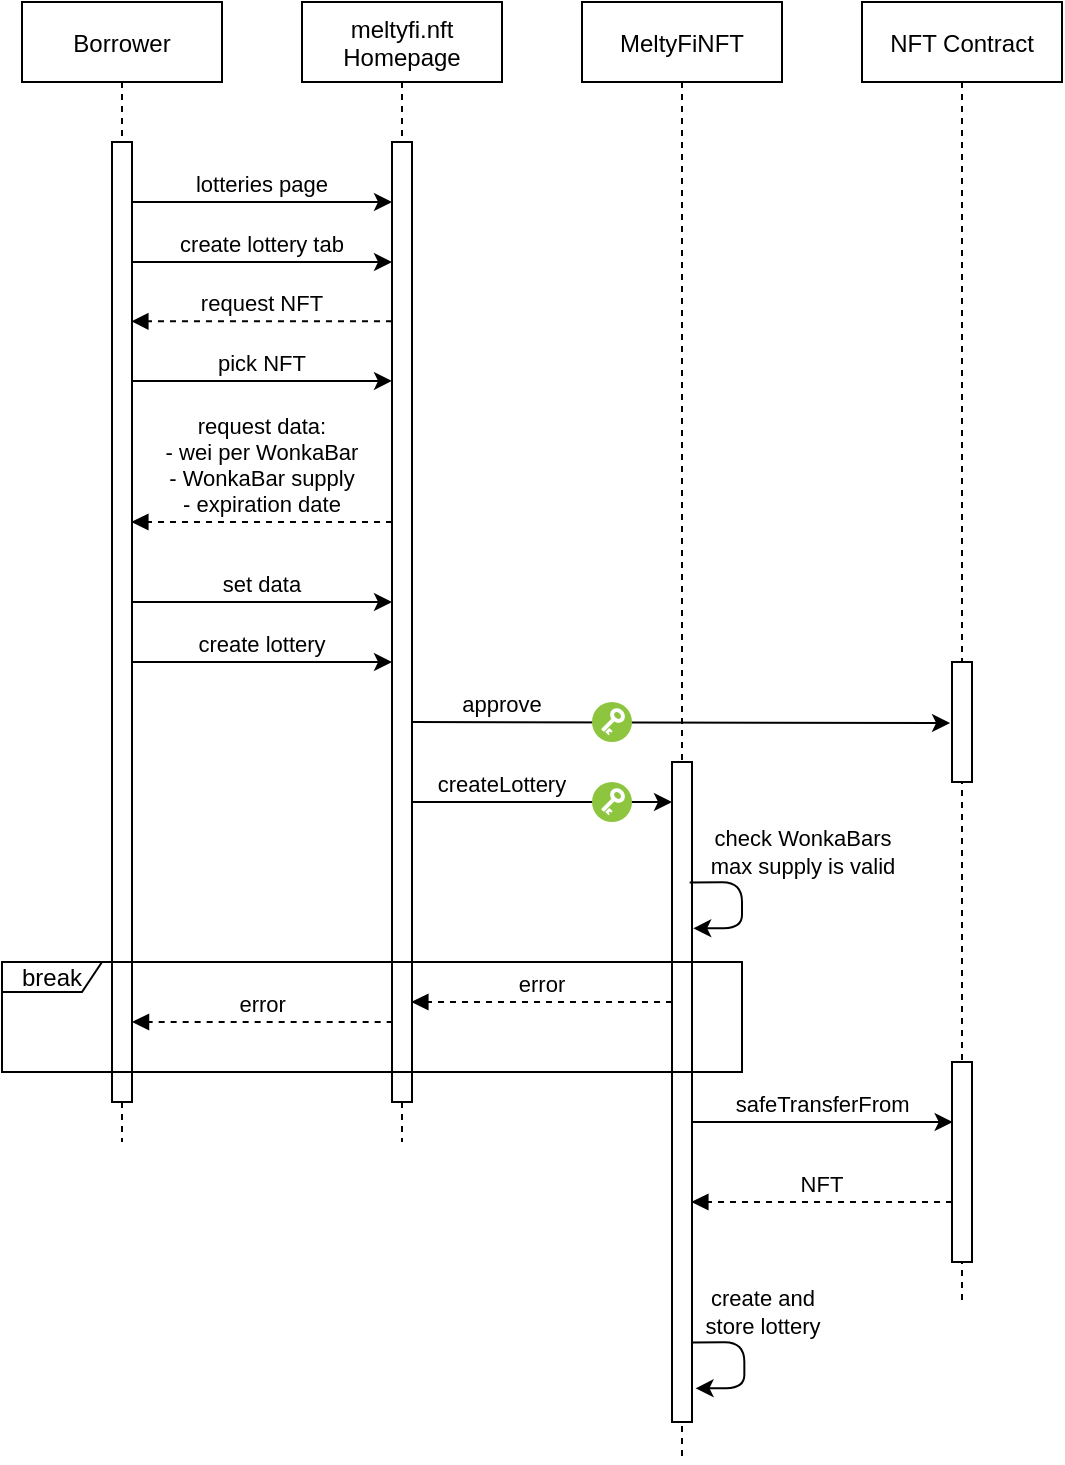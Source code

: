 <mxfile version="20.8.5" type="device" pages="5"><diagram id="kgpKYQtTHZ0yAKxKKP6v" name="Page-1"><mxGraphModel dx="1434" dy="764" grid="1" gridSize="10" guides="1" tooltips="1" connect="1" arrows="1" fold="1" page="1" pageScale="1" pageWidth="850" pageHeight="1100" math="0" shadow="0"><root><mxCell id="0"/><mxCell id="1" parent="0"/><mxCell id="3nuBFxr9cyL0pnOWT2aG-1" value="Borrower" style="shape=umlLifeline;perimeter=lifelinePerimeter;container=1;collapsible=0;recursiveResize=0;rounded=0;shadow=0;strokeWidth=1;" parent="1" vertex="1"><mxGeometry x="120" y="80" width="100" height="570" as="geometry"/></mxCell><mxCell id="3nuBFxr9cyL0pnOWT2aG-2" value="" style="points=[];perimeter=orthogonalPerimeter;rounded=0;shadow=0;strokeWidth=1;" parent="3nuBFxr9cyL0pnOWT2aG-1" vertex="1"><mxGeometry x="45" y="70" width="10" height="480" as="geometry"/></mxCell><mxCell id="3nuBFxr9cyL0pnOWT2aG-5" value="meltyfi.nft&#10;Homepage" style="shape=umlLifeline;perimeter=lifelinePerimeter;container=1;collapsible=0;recursiveResize=0;rounded=0;shadow=0;strokeWidth=1;" parent="1" vertex="1"><mxGeometry x="260" y="80" width="100" height="570" as="geometry"/></mxCell><mxCell id="3nuBFxr9cyL0pnOWT2aG-6" value="" style="points=[];perimeter=orthogonalPerimeter;rounded=0;shadow=0;strokeWidth=1;" parent="3nuBFxr9cyL0pnOWT2aG-5" vertex="1"><mxGeometry x="45" y="70" width="10" height="480" as="geometry"/></mxCell><mxCell id="dmOn1zVFgOHcvkwYCSOc-10" value="pick NFT" style="verticalAlign=bottom;endArrow=none;shadow=0;strokeWidth=1;entryX=0.967;entryY=0.219;entryDx=0;entryDy=0;entryPerimeter=0;startArrow=classic;startFill=1;endFill=0;" parent="3nuBFxr9cyL0pnOWT2aG-5" edge="1"><mxGeometry relative="1" as="geometry"><mxPoint x="45" y="189.49" as="sourcePoint"/><mxPoint x="-85.33" y="189.49" as="targetPoint"/></mxGeometry></mxCell><mxCell id="dmOn1zVFgOHcvkwYCSOc-13" value="request NFT" style="verticalAlign=bottom;endArrow=block;shadow=0;strokeWidth=1;entryX=0.967;entryY=0.219;entryDx=0;entryDy=0;entryPerimeter=0;dashed=1;" parent="3nuBFxr9cyL0pnOWT2aG-5" edge="1"><mxGeometry relative="1" as="geometry"><mxPoint x="45" y="159.68" as="sourcePoint"/><mxPoint x="-85.33" y="159.68" as="targetPoint"/></mxGeometry></mxCell><mxCell id="dmOn1zVFgOHcvkwYCSOc-18" value="create lottery tab" style="verticalAlign=bottom;endArrow=none;shadow=0;strokeWidth=1;entryX=0.967;entryY=0.219;entryDx=0;entryDy=0;entryPerimeter=0;startArrow=classic;startFill=1;endFill=0;" parent="3nuBFxr9cyL0pnOWT2aG-5" edge="1"><mxGeometry relative="1" as="geometry"><mxPoint x="45" y="130" as="sourcePoint"/><mxPoint x="-85.33" y="130" as="targetPoint"/></mxGeometry></mxCell><mxCell id="dmOn1zVFgOHcvkwYCSOc-19" value="create lottery" style="verticalAlign=bottom;endArrow=none;shadow=0;strokeWidth=1;entryX=0.967;entryY=0.219;entryDx=0;entryDy=0;entryPerimeter=0;startArrow=classic;startFill=1;endFill=0;" parent="3nuBFxr9cyL0pnOWT2aG-5" edge="1"><mxGeometry relative="1" as="geometry"><mxPoint x="45" y="330.0" as="sourcePoint"/><mxPoint x="-85.33" y="330.0" as="targetPoint"/></mxGeometry></mxCell><mxCell id="dmOn1zVFgOHcvkwYCSOc-3" value="NFT Contract" style="shape=umlLifeline;perimeter=lifelinePerimeter;container=1;collapsible=0;recursiveResize=0;rounded=0;shadow=0;strokeWidth=1;" parent="1" vertex="1"><mxGeometry x="540" y="80" width="100" height="650" as="geometry"/></mxCell><mxCell id="dmOn1zVFgOHcvkwYCSOc-4" value="" style="points=[];perimeter=orthogonalPerimeter;rounded=0;shadow=0;strokeWidth=1;" parent="dmOn1zVFgOHcvkwYCSOc-3" vertex="1"><mxGeometry x="45" y="330" width="10" height="60" as="geometry"/></mxCell><mxCell id="dmOn1zVFgOHcvkwYCSOc-8" value="request data:&#10;- wei per WonkaBar&#10;- WonkaBar supply&#10;- expiration date" style="verticalAlign=bottom;endArrow=block;shadow=0;strokeWidth=1;entryX=0.967;entryY=0.219;entryDx=0;entryDy=0;entryPerimeter=0;dashed=1;" parent="1" edge="1"><mxGeometry relative="1" as="geometry"><mxPoint x="305" y="340" as="sourcePoint"/><mxPoint x="174.67" y="340" as="targetPoint"/></mxGeometry></mxCell><mxCell id="dmOn1zVFgOHcvkwYCSOc-17" value="lotteries page" style="verticalAlign=bottom;endArrow=none;shadow=0;strokeWidth=1;entryX=0.967;entryY=0.219;entryDx=0;entryDy=0;entryPerimeter=0;startArrow=classic;startFill=1;endFill=0;" parent="1" edge="1"><mxGeometry relative="1" as="geometry"><mxPoint x="305" y="180.0" as="sourcePoint"/><mxPoint x="174.67" y="180.0" as="targetPoint"/></mxGeometry></mxCell><mxCell id="dmOn1zVFgOHcvkwYCSOc-40" value="MeltyFiNFT" style="shape=umlLifeline;perimeter=lifelinePerimeter;container=1;collapsible=0;recursiveResize=0;rounded=0;shadow=0;strokeWidth=1;" parent="1" vertex="1"><mxGeometry x="400" y="80" width="100" height="730" as="geometry"/></mxCell><mxCell id="dmOn1zVFgOHcvkwYCSOc-43" value="" style="points=[];perimeter=orthogonalPerimeter;rounded=0;shadow=0;strokeWidth=1;" parent="dmOn1zVFgOHcvkwYCSOc-40" vertex="1"><mxGeometry x="45" y="380" width="10" height="330" as="geometry"/></mxCell><mxCell id="dmOn1zVFgOHcvkwYCSOc-44" value="createLottery" style="verticalAlign=bottom;endArrow=none;shadow=0;strokeWidth=1;entryX=0.967;entryY=0.219;entryDx=0;entryDy=0;entryPerimeter=0;startArrow=classic;startFill=1;endFill=0;" parent="dmOn1zVFgOHcvkwYCSOc-40" edge="1"><mxGeometry x="0.304" relative="1" as="geometry"><mxPoint x="45" y="400" as="sourcePoint"/><mxPoint x="-85.33" y="400" as="targetPoint"/><mxPoint as="offset"/></mxGeometry></mxCell><mxCell id="dmOn1zVFgOHcvkwYCSOc-31" value="" style="endArrow=classic;html=1;exitX=0.883;exitY=0.392;exitDx=0;exitDy=0;exitPerimeter=0;entryX=1.06;entryY=0.413;entryDx=0;entryDy=0;entryPerimeter=0;jumpStyle=none;jumpSize=6;strokeWidth=1;strokeColor=default;rounded=1;" parent="dmOn1zVFgOHcvkwYCSOc-40" edge="1"><mxGeometry width="50" height="50" relative="1" as="geometry"><mxPoint x="53.83" y="440.28" as="sourcePoint"/><mxPoint x="55.6" y="463.17" as="targetPoint"/><Array as="points"><mxPoint x="80" y="440"/><mxPoint x="80" y="463"/></Array></mxGeometry></mxCell><mxCell id="dmOn1zVFgOHcvkwYCSOc-32" value="check WonkaBars&lt;br&gt;max supply is valid" style="edgeLabel;html=1;align=center;verticalAlign=middle;resizable=0;points=[];" parent="dmOn1zVFgOHcvkwYCSOc-31" vertex="1" connectable="0"><mxGeometry x="-0.077" y="1" relative="1" as="geometry"><mxPoint x="29" y="-23" as="offset"/></mxGeometry></mxCell><mxCell id="dmOn1zVFgOHcvkwYCSOc-46" value="approve" style="verticalAlign=bottom;endArrow=none;shadow=0;strokeWidth=1;entryX=0.967;entryY=0.219;entryDx=0;entryDy=0;entryPerimeter=0;startArrow=classic;startFill=1;endFill=0;exitX=-0.097;exitY=0.509;exitDx=0;exitDy=0;exitPerimeter=0;" parent="dmOn1zVFgOHcvkwYCSOc-40" source="dmOn1zVFgOHcvkwYCSOc-4" edge="1"><mxGeometry x="0.663" relative="1" as="geometry"><mxPoint x="45" y="360" as="sourcePoint"/><mxPoint x="-85.33" y="360" as="targetPoint"/><mxPoint as="offset"/></mxGeometry></mxCell><mxCell id="dmOn1zVFgOHcvkwYCSOc-45" value="error" style="verticalAlign=bottom;endArrow=block;shadow=0;strokeWidth=1;entryX=0.967;entryY=0.219;entryDx=0;entryDy=0;entryPerimeter=0;dashed=1;" parent="dmOn1zVFgOHcvkwYCSOc-40" edge="1"><mxGeometry relative="1" as="geometry"><mxPoint x="-94.67" y="510" as="sourcePoint"/><mxPoint x="-225.0" y="510" as="targetPoint"/></mxGeometry></mxCell><mxCell id="dmOn1zVFgOHcvkwYCSOc-37" value="" style="points=[];perimeter=orthogonalPerimeter;rounded=0;shadow=0;strokeWidth=1;" parent="dmOn1zVFgOHcvkwYCSOc-40" vertex="1"><mxGeometry x="185" y="530" width="10" height="100" as="geometry"/></mxCell><mxCell id="dmOn1zVFgOHcvkwYCSOc-47" value="NFT" style="verticalAlign=bottom;endArrow=block;shadow=0;strokeWidth=1;entryX=0.967;entryY=0.219;entryDx=0;entryDy=0;entryPerimeter=0;dashed=1;" parent="dmOn1zVFgOHcvkwYCSOc-40" edge="1"><mxGeometry relative="1" as="geometry"><mxPoint x="185" y="600" as="sourcePoint"/><mxPoint x="54.67" y="600" as="targetPoint"/></mxGeometry></mxCell><mxCell id="dmOn1zVFgOHcvkwYCSOc-35" value="safeTransferFrom" style="verticalAlign=bottom;endArrow=none;shadow=0;strokeWidth=1;entryX=0.967;entryY=0.219;entryDx=0;entryDy=0;entryPerimeter=0;startArrow=classic;startFill=1;endFill=0;" parent="dmOn1zVFgOHcvkwYCSOc-40" edge="1"><mxGeometry relative="1" as="geometry"><mxPoint x="185.33" y="560" as="sourcePoint"/><mxPoint x="55.0" y="560" as="targetPoint"/></mxGeometry></mxCell><mxCell id="dmOn1zVFgOHcvkwYCSOc-33" value="error" style="verticalAlign=bottom;endArrow=block;shadow=0;strokeWidth=1;entryX=0.967;entryY=0.219;entryDx=0;entryDy=0;entryPerimeter=0;dashed=1;" parent="dmOn1zVFgOHcvkwYCSOc-40" edge="1"><mxGeometry relative="1" as="geometry"><mxPoint x="45" y="500" as="sourcePoint"/><mxPoint x="-85.33" y="500" as="targetPoint"/></mxGeometry></mxCell><mxCell id="dmOn1zVFgOHcvkwYCSOc-38" value="" style="endArrow=classic;html=1;exitX=0.883;exitY=0.392;exitDx=0;exitDy=0;exitPerimeter=0;entryX=1.06;entryY=0.413;entryDx=0;entryDy=0;entryPerimeter=0;jumpStyle=none;jumpSize=6;strokeWidth=1;strokeColor=default;rounded=1;" parent="dmOn1zVFgOHcvkwYCSOc-40" edge="1"><mxGeometry width="50" height="50" relative="1" as="geometry"><mxPoint x="55.0" y="670.28" as="sourcePoint"/><mxPoint x="56.77" y="693.17" as="targetPoint"/><Array as="points"><mxPoint x="81.17" y="670"/><mxPoint x="81.17" y="693"/></Array></mxGeometry></mxCell><mxCell id="dmOn1zVFgOHcvkwYCSOc-39" value="create and&lt;br&gt;store lottery" style="edgeLabel;html=1;align=center;verticalAlign=middle;resizable=0;points=[];" parent="dmOn1zVFgOHcvkwYCSOc-38" vertex="1" connectable="0"><mxGeometry x="-0.077" y="1" relative="1" as="geometry"><mxPoint x="8" y="-23" as="offset"/></mxGeometry></mxCell><mxCell id="dmOn1zVFgOHcvkwYCSOc-27" value="break" style="shape=umlFrame;whiteSpace=wrap;html=1;width=50;height=15;" parent="dmOn1zVFgOHcvkwYCSOc-40" vertex="1"><mxGeometry x="-290" y="480" width="370" height="55" as="geometry"/></mxCell><mxCell id="BNJ4eIj_eQdmSxseAGmO-11" value="" style="aspect=fixed;perimeter=ellipsePerimeter;html=1;align=center;shadow=0;dashed=0;fontColor=#4277BB;labelBackgroundColor=#ffffff;fontSize=12;spacingTop=3;image;image=img/lib/ibm/vpc/Key.svg;" parent="dmOn1zVFgOHcvkwYCSOc-40" vertex="1"><mxGeometry x="5" y="390" width="20" height="20" as="geometry"/></mxCell><mxCell id="BNJ4eIj_eQdmSxseAGmO-10" value="" style="aspect=fixed;perimeter=ellipsePerimeter;html=1;align=center;shadow=0;dashed=0;fontColor=#4277BB;labelBackgroundColor=#ffffff;fontSize=12;spacingTop=3;image;image=img/lib/ibm/vpc/Key.svg;" parent="dmOn1zVFgOHcvkwYCSOc-40" vertex="1"><mxGeometry x="5" y="350" width="20" height="20" as="geometry"/></mxCell><mxCell id="dmOn1zVFgOHcvkwYCSOc-16" value="set data" style="verticalAlign=bottom;endArrow=none;shadow=0;strokeWidth=1;entryX=0.967;entryY=0.219;entryDx=0;entryDy=0;entryPerimeter=0;startArrow=classic;startFill=1;endFill=0;" parent="1" edge="1"><mxGeometry relative="1" as="geometry"><mxPoint x="305" y="380" as="sourcePoint"/><mxPoint x="174.67" y="380" as="targetPoint"/></mxGeometry></mxCell></root></mxGraphModel></diagram><diagram id="2G2GH9S3B5btHUCpjUDb" name="Pagina-2"><mxGraphModel dx="2390" dy="1273" grid="1" gridSize="10" guides="1" tooltips="1" connect="1" arrows="1" fold="1" page="1" pageScale="1" pageWidth="827" pageHeight="1169" math="0" shadow="0"><root><mxCell id="0"/><mxCell id="1" parent="0"/><mxCell id="x4cj2YxQmsGoXlfJT1Aq-3" value="NFT Contract" style="shape=umlLifeline;perimeter=lifelinePerimeter;container=1;collapsible=0;recursiveResize=0;rounded=0;shadow=0;strokeWidth=1;" parent="1" vertex="1"><mxGeometry x="680" y="80" width="100" height="540" as="geometry"/></mxCell><mxCell id="ojIRiLukyZtbeRba72Eh-1" value="Borrower" style="shape=umlLifeline;perimeter=lifelinePerimeter;container=1;collapsible=0;recursiveResize=0;rounded=0;shadow=0;strokeWidth=1;" parent="1" vertex="1"><mxGeometry x="120" y="80" width="100" height="540" as="geometry"/></mxCell><mxCell id="ojIRiLukyZtbeRba72Eh-2" value="" style="points=[];perimeter=orthogonalPerimeter;rounded=0;shadow=0;strokeWidth=1;" parent="ojIRiLukyZtbeRba72Eh-1" vertex="1"><mxGeometry x="45" y="70" width="10" height="450" as="geometry"/></mxCell><mxCell id="ojIRiLukyZtbeRba72Eh-3" value="meltyfi.nft&#10;Homepage" style="shape=umlLifeline;perimeter=lifelinePerimeter;container=1;collapsible=0;recursiveResize=0;rounded=0;shadow=0;strokeWidth=1;" parent="1" vertex="1"><mxGeometry x="260" y="80" width="100" height="410" as="geometry"/></mxCell><mxCell id="ojIRiLukyZtbeRba72Eh-4" value="" style="points=[];perimeter=orthogonalPerimeter;rounded=0;shadow=0;strokeWidth=1;" parent="ojIRiLukyZtbeRba72Eh-3" vertex="1"><mxGeometry x="45" y="70" width="10" height="320" as="geometry"/></mxCell><mxCell id="ojIRiLukyZtbeRba72Eh-6" value="repay loan" style="verticalAlign=bottom;endArrow=none;shadow=0;strokeWidth=1;entryX=0.967;entryY=0.219;entryDx=0;entryDy=0;entryPerimeter=0;startArrow=classic;startFill=1;endFill=0;" parent="ojIRiLukyZtbeRba72Eh-3" edge="1"><mxGeometry relative="1" as="geometry"><mxPoint x="45" y="159.68" as="sourcePoint"/><mxPoint x="-85.33" y="159.68" as="targetPoint"/></mxGeometry></mxCell><mxCell id="ojIRiLukyZtbeRba72Eh-7" value="pick lottery" style="verticalAlign=bottom;endArrow=none;shadow=0;strokeWidth=1;entryX=0.967;entryY=0.219;entryDx=0;entryDy=0;entryPerimeter=0;startArrow=classic;startFill=1;endFill=0;" parent="ojIRiLukyZtbeRba72Eh-3" edge="1"><mxGeometry relative="1" as="geometry"><mxPoint x="45" y="130" as="sourcePoint"/><mxPoint x="-85.33" y="130" as="targetPoint"/></mxGeometry></mxCell><mxCell id="ojIRiLukyZtbeRba72Eh-12" value="profile page" style="verticalAlign=bottom;endArrow=none;shadow=0;strokeWidth=1;entryX=0.967;entryY=0.219;entryDx=0;entryDy=0;entryPerimeter=0;startArrow=classic;startFill=1;endFill=0;" parent="1" edge="1"><mxGeometry relative="1" as="geometry"><mxPoint x="305" y="180" as="sourcePoint"/><mxPoint x="174.67" y="180" as="targetPoint"/></mxGeometry></mxCell><mxCell id="ojIRiLukyZtbeRba72Eh-13" value="MeltyFiNFT" style="shape=umlLifeline;perimeter=lifelinePerimeter;container=1;collapsible=0;recursiveResize=0;rounded=0;shadow=0;strokeWidth=1;" parent="1" vertex="1"><mxGeometry x="400" y="80" width="100" height="760" as="geometry"/></mxCell><mxCell id="ojIRiLukyZtbeRba72Eh-14" value="" style="points=[];perimeter=orthogonalPerimeter;rounded=0;shadow=0;strokeWidth=1;" parent="ojIRiLukyZtbeRba72Eh-13" vertex="1"><mxGeometry x="45" y="170" width="10" height="570" as="geometry"/></mxCell><mxCell id="hcj_Nad2S43xlEHW_Jcd-1" value="repayLoan" style="verticalAlign=bottom;endArrow=none;shadow=0;strokeWidth=1;entryX=0.967;entryY=0.219;entryDx=0;entryDy=0;entryPerimeter=0;startArrow=classic;startFill=1;endFill=0;" parent="ojIRiLukyZtbeRba72Eh-13" edge="1"><mxGeometry x="0.304" relative="1" as="geometry"><mxPoint x="45" y="190.0" as="sourcePoint"/><mxPoint x="-85.33" y="190.0" as="targetPoint"/><mxPoint as="offset"/></mxGeometry></mxCell><mxCell id="hcj_Nad2S43xlEHW_Jcd-2" value="" style="aspect=fixed;perimeter=ellipsePerimeter;html=1;align=center;shadow=0;dashed=0;fontColor=#4277BB;labelBackgroundColor=#ffffff;fontSize=12;spacingTop=3;image;image=img/lib/ibm/vpc/Key.svg;" parent="ojIRiLukyZtbeRba72Eh-13" vertex="1"><mxGeometry y="180" width="20" height="20" as="geometry"/></mxCell><mxCell id="-tvNGe5_PLLWNCYnSHr4-1" value="" style="endArrow=classic;html=1;exitX=0.883;exitY=0.392;exitDx=0;exitDy=0;exitPerimeter=0;entryX=1.06;entryY=0.413;entryDx=0;entryDy=0;entryPerimeter=0;jumpStyle=none;jumpSize=6;strokeWidth=1;strokeColor=default;rounded=1;" parent="ojIRiLukyZtbeRba72Eh-13" edge="1"><mxGeometry width="50" height="50" relative="1" as="geometry"><mxPoint x="55.0" y="270.28" as="sourcePoint"/><mxPoint x="56.77" y="293.17" as="targetPoint"/><Array as="points"><mxPoint x="81.17" y="270"/><mxPoint x="81.17" y="293"/></Array></mxGeometry></mxCell><mxCell id="-tvNGe5_PLLWNCYnSHr4-2" value="check:&lt;br style=&quot;font-size: 11px;&quot;&gt;- sender is lottery owner&lt;br style=&quot;font-size: 11px;&quot;&gt;- payment is enough&lt;br style=&quot;font-size: 11px;&quot;&gt;- lottery is still active" style="edgeLabel;html=1;align=center;verticalAlign=middle;resizable=0;points=[];fontSize=11;" parent="-tvNGe5_PLLWNCYnSHr4-1" vertex="1" connectable="0"><mxGeometry x="-0.077" y="1" relative="1" as="geometry"><mxPoint x="38" y="-38" as="offset"/></mxGeometry></mxCell><mxCell id="GZxDnm6OxedhdyFRTqPO-2" value="error" style="verticalAlign=bottom;endArrow=block;shadow=0;strokeWidth=1;entryX=0.967;entryY=0.219;entryDx=0;entryDy=0;entryPerimeter=0;dashed=1;" parent="ojIRiLukyZtbeRba72Eh-13" edge="1"><mxGeometry relative="1" as="geometry"><mxPoint x="45" y="330" as="sourcePoint"/><mxPoint x="-85.33" y="330" as="targetPoint"/></mxGeometry></mxCell><mxCell id="GZxDnm6OxedhdyFRTqPO-3" value="break" style="shape=umlFrame;whiteSpace=wrap;html=1;width=50;height=15;" parent="ojIRiLukyZtbeRba72Eh-13" vertex="1"><mxGeometry x="-290" y="310" width="370" height="55" as="geometry"/></mxCell><mxCell id="x4cj2YxQmsGoXlfJT1Aq-1" value="ChocoChip" style="shape=umlLifeline;perimeter=lifelinePerimeter;container=1;collapsible=0;recursiveResize=0;rounded=0;shadow=0;strokeWidth=1;" parent="1" vertex="1"><mxGeometry x="540" y="80" width="100" height="440" as="geometry"/></mxCell><mxCell id="ES-JYM_pBmQvSX1ddv_C-1" value="safeTransferFrom" style="verticalAlign=bottom;endArrow=none;shadow=0;strokeWidth=1;entryX=0.967;entryY=0.219;entryDx=0;entryDy=0;entryPerimeter=0;startArrow=classic;startFill=1;endFill=0;exitX=-0.138;exitY=0.332;exitDx=0;exitDy=0;exitPerimeter=0;" parent="x4cj2YxQmsGoXlfJT1Aq-1" source="x4cj2YxQmsGoXlfJT1Aq-4" edge="1"><mxGeometry x="0.381" relative="1" as="geometry"><mxPoint x="189.5" y="460" as="sourcePoint"/><mxPoint x="-85" y="460" as="targetPoint"/><mxPoint as="offset"/></mxGeometry></mxCell><mxCell id="ES-JYM_pBmQvSX1ddv_C-13" value="" style="endArrow=classic;html=1;exitX=0.883;exitY=0.392;exitDx=0;exitDy=0;exitPerimeter=0;entryX=1.06;entryY=0.413;entryDx=0;entryDy=0;entryPerimeter=0;jumpStyle=none;jumpSize=6;strokeWidth=1;strokeColor=default;rounded=1;" parent="x4cj2YxQmsGoXlfJT1Aq-1" edge="1"><mxGeometry width="50" height="50" relative="1" as="geometry"><mxPoint x="-85.0" y="615.28" as="sourcePoint"/><mxPoint x="-83.23" y="638.17" as="targetPoint"/><Array as="points"><mxPoint x="-58.83" y="615"/><mxPoint x="-58.83" y="638"/></Array></mxGeometry></mxCell><mxCell id="ES-JYM_pBmQvSX1ddv_C-14" value="set state to&lt;br&gt;CANCELLED" style="edgeLabel;html=1;align=center;verticalAlign=middle;resizable=0;points=[];" parent="ES-JYM_pBmQvSX1ddv_C-13" vertex="1" connectable="0"><mxGeometry x="-0.077" y="1" relative="1" as="geometry"><mxPoint x="29" y="-23" as="offset"/></mxGeometry></mxCell><mxCell id="ES-JYM_pBmQvSX1ddv_C-15" value="" style="endArrow=classic;html=1;exitX=0.883;exitY=0.392;exitDx=0;exitDy=0;exitPerimeter=0;entryX=1.06;entryY=0.413;entryDx=0;entryDy=0;entryPerimeter=0;jumpStyle=none;jumpSize=6;strokeWidth=1;strokeColor=default;rounded=1;" parent="x4cj2YxQmsGoXlfJT1Aq-1" edge="1"><mxGeometry width="50" height="50" relative="1" as="geometry"><mxPoint x="-85.0" y="675.28" as="sourcePoint"/><mxPoint x="-83.23" y="698.17" as="targetPoint"/><Array as="points"><mxPoint x="-58.83" y="675"/><mxPoint x="-58.83" y="698"/></Array></mxGeometry></mxCell><mxCell id="ES-JYM_pBmQvSX1ddv_C-16" value="set state to&lt;br&gt;TRASHED" style="edgeLabel;html=1;align=center;verticalAlign=middle;resizable=0;points=[];" parent="ES-JYM_pBmQvSX1ddv_C-15" vertex="1" connectable="0"><mxGeometry x="-0.077" y="1" relative="1" as="geometry"><mxPoint x="29" y="-8" as="offset"/></mxGeometry></mxCell><mxCell id="x4cj2YxQmsGoXlfJT1Aq-2" value="" style="points=[];perimeter=orthogonalPerimeter;rounded=0;shadow=0;strokeWidth=1;" parent="x4cj2YxQmsGoXlfJT1Aq-1" vertex="1"><mxGeometry x="45" y="360" width="10" height="60" as="geometry"/></mxCell><mxCell id="-JO1rzb28JyMzeJElQSD-1" value="mint" style="verticalAlign=bottom;endArrow=none;shadow=0;strokeWidth=1;entryX=0.967;entryY=0.219;entryDx=0;entryDy=0;entryPerimeter=0;startArrow=classic;startFill=1;endFill=0;" parent="x4cj2YxQmsGoXlfJT1Aq-1" edge="1"><mxGeometry relative="1" as="geometry"><mxPoint x="45.0" y="380" as="sourcePoint"/><mxPoint x="-85.33" y="380" as="targetPoint"/></mxGeometry></mxCell><mxCell id="x4cj2YxQmsGoXlfJT1Aq-4" value="" style="points=[];perimeter=orthogonalPerimeter;rounded=0;shadow=0;strokeWidth=1;" parent="x4cj2YxQmsGoXlfJT1Aq-1" vertex="1"><mxGeometry x="185" y="430" width="10" height="90" as="geometry"/></mxCell><mxCell id="ES-JYM_pBmQvSX1ddv_C-3" value="" style="endArrow=classic;html=1;exitX=0.883;exitY=0.392;exitDx=0;exitDy=0;exitPerimeter=0;entryX=1.06;entryY=0.413;entryDx=0;entryDy=0;entryPerimeter=0;jumpStyle=none;jumpSize=6;strokeWidth=1;strokeColor=default;rounded=1;" parent="x4cj2YxQmsGoXlfJT1Aq-1" edge="1"><mxGeometry width="50" height="50" relative="1" as="geometry"><mxPoint x="-85.0" y="545.28" as="sourcePoint"/><mxPoint x="-83.23" y="568.17" as="targetPoint"/><Array as="points"><mxPoint x="-58.83" y="545"/><mxPoint x="-58.83" y="568"/></Array></mxGeometry></mxCell><mxCell id="ES-JYM_pBmQvSX1ddv_C-4" value="set expiration date&lt;br&gt;to block timestamp" style="edgeLabel;html=1;align=center;verticalAlign=middle;resizable=0;points=[];" parent="ES-JYM_pBmQvSX1ddv_C-3" vertex="1" connectable="0"><mxGeometry x="-0.077" y="1" relative="1" as="geometry"><mxPoint x="29" y="-23" as="offset"/></mxGeometry></mxCell><mxCell id="ES-JYM_pBmQvSX1ddv_C-12" value="" style="group" parent="x4cj2YxQmsGoXlfJT1Aq-1" vertex="1" connectable="0"><mxGeometry x="-200" y="585" width="220" height="130" as="geometry"/></mxCell><mxCell id="ES-JYM_pBmQvSX1ddv_C-5" value="alt" style="shape=umlFrame;whiteSpace=wrap;html=1;width=40;height=15;" parent="ES-JYM_pBmQvSX1ddv_C-12" vertex="1"><mxGeometry width="220.0" height="130" as="geometry"/></mxCell><mxCell id="ES-JYM_pBmQvSX1ddv_C-7" value="" style="endArrow=none;dashed=1;html=1;rounded=1;strokeColor=default;strokeWidth=1;jumpStyle=none;jumpSize=6;exitX=0;exitY=0.502;exitDx=0;exitDy=0;exitPerimeter=0;entryX=1.002;entryY=0.495;entryDx=0;entryDy=0;entryPerimeter=0;" parent="ES-JYM_pBmQvSX1ddv_C-12" source="ES-JYM_pBmQvSX1ddv_C-5" target="ES-JYM_pBmQvSX1ddv_C-5" edge="1"><mxGeometry width="50" height="50" relative="1" as="geometry"><mxPoint x="227.333" y="20" as="sourcePoint"/><mxPoint x="288.444" y="-30" as="targetPoint"/></mxGeometry></mxCell><mxCell id="ES-JYM_pBmQvSX1ddv_C-8" value="[if at least one WonkaBar was sold]" style="text;html=1;strokeColor=none;fillColor=none;align=center;verticalAlign=middle;whiteSpace=wrap;rounded=0;fontSize=9;" parent="ES-JYM_pBmQvSX1ddv_C-12" vertex="1"><mxGeometry y="20" width="100" height="30" as="geometry"/></mxCell><mxCell id="ES-JYM_pBmQvSX1ddv_C-9" value="[else]" style="text;html=1;strokeColor=none;fillColor=none;align=center;verticalAlign=middle;whiteSpace=wrap;rounded=0;fontSize=9;" parent="ES-JYM_pBmQvSX1ddv_C-12" vertex="1"><mxGeometry y="70" width="73.333" height="30" as="geometry"/></mxCell><mxCell id="mNpW_BOjmYSBtaiAy79R-1" value="NFT" style="verticalAlign=bottom;endArrow=classic;shadow=0;strokeWidth=1;entryX=-0.138;entryY=0.777;entryDx=0;entryDy=0;entryPerimeter=0;startArrow=none;startFill=0;endFill=1;exitX=-0.138;exitY=0.777;exitDx=0;exitDy=0;exitPerimeter=0;dashed=1;" parent="x4cj2YxQmsGoXlfJT1Aq-1" source="x4cj2YxQmsGoXlfJT1Aq-4" edge="1"><mxGeometry x="-0.258" relative="1" as="geometry"><mxPoint x="-234.67" y="500" as="sourcePoint"/><mxPoint x="-365" y="500" as="targetPoint"/><mxPoint as="offset"/></mxGeometry></mxCell><mxCell id="GZxDnm6OxedhdyFRTqPO-1" value="error" style="verticalAlign=bottom;endArrow=block;shadow=0;strokeWidth=1;entryX=0.967;entryY=0.219;entryDx=0;entryDy=0;entryPerimeter=0;dashed=1;" parent="1" edge="1"><mxGeometry relative="1" as="geometry"><mxPoint x="305.33" y="430" as="sourcePoint"/><mxPoint x="175" y="430" as="targetPoint"/></mxGeometry></mxCell><mxCell id="N829eA3OqrLQvv7VOvTA-1" value="$CHOC" style="verticalAlign=bottom;endArrow=classic;shadow=0;strokeWidth=1;entryX=-0.138;entryY=0.777;entryDx=0;entryDy=0;entryPerimeter=0;startArrow=none;startFill=0;endFill=1;dashed=1;exitX=-0.133;exitY=0.832;exitDx=0;exitDy=0;exitPerimeter=0;" parent="1" source="x4cj2YxQmsGoXlfJT1Aq-2" edge="1"><mxGeometry x="-0.688" relative="1" as="geometry"><mxPoint x="580" y="490" as="sourcePoint"/><mxPoint x="175" y="490.07" as="targetPoint"/><mxPoint as="offset"/></mxGeometry></mxCell></root></mxGraphModel></diagram><diagram id="_Z0GRkosZE54xyl-9c6s" name="Pagina-3"><mxGraphModel dx="2206" dy="1175" grid="1" gridSize="10" guides="1" tooltips="1" connect="1" arrows="1" fold="1" page="1" pageScale="1" pageWidth="827" pageHeight="1169" math="0" shadow="0"><root><mxCell id="0"/><mxCell id="1" parent="0"/><mxCell id="mYkQsojj0cPAuuEiHd54-1" value="NFT Contract" style="shape=umlLifeline;perimeter=lifelinePerimeter;container=1;collapsible=0;recursiveResize=0;rounded=0;shadow=0;strokeWidth=1;" parent="1" vertex="1"><mxGeometry x="680" y="80" width="100" height="720" as="geometry"/></mxCell><mxCell id="mYkQsojj0cPAuuEiHd54-2" value="Lender" style="shape=umlLifeline;perimeter=lifelinePerimeter;container=1;collapsible=0;recursiveResize=0;rounded=0;shadow=0;strokeWidth=1;" parent="1" vertex="1"><mxGeometry x="120" y="80" width="100" height="710" as="geometry"/></mxCell><mxCell id="mYkQsojj0cPAuuEiHd54-3" value="" style="points=[];perimeter=orthogonalPerimeter;rounded=0;shadow=0;strokeWidth=1;" parent="mYkQsojj0cPAuuEiHd54-2" vertex="1"><mxGeometry x="45" y="70" width="10" height="620" as="geometry"/></mxCell><mxCell id="mYkQsojj0cPAuuEiHd54-4" value="meltyfi.nft&#10;Homepage" style="shape=umlLifeline;perimeter=lifelinePerimeter;container=1;collapsible=0;recursiveResize=0;rounded=0;shadow=0;strokeWidth=1;" parent="1" vertex="1"><mxGeometry x="260" y="80" width="100" height="410" as="geometry"/></mxCell><mxCell id="mYkQsojj0cPAuuEiHd54-5" value="" style="points=[];perimeter=orthogonalPerimeter;rounded=0;shadow=0;strokeWidth=1;" parent="mYkQsojj0cPAuuEiHd54-4" vertex="1"><mxGeometry x="45" y="70" width="10" height="320" as="geometry"/></mxCell><mxCell id="mYkQsojj0cPAuuEiHd54-6" value="melt WonkaBars" style="verticalAlign=bottom;endArrow=none;shadow=0;strokeWidth=1;entryX=0.967;entryY=0.219;entryDx=0;entryDy=0;entryPerimeter=0;startArrow=classic;startFill=1;endFill=0;" parent="mYkQsojj0cPAuuEiHd54-4" edge="1"><mxGeometry relative="1" as="geometry"><mxPoint x="45" y="159.68" as="sourcePoint"/><mxPoint x="-85.33" y="159.68" as="targetPoint"/></mxGeometry></mxCell><mxCell id="mYkQsojj0cPAuuEiHd54-7" value="pick lottery" style="verticalAlign=bottom;endArrow=none;shadow=0;strokeWidth=1;entryX=0.967;entryY=0.219;entryDx=0;entryDy=0;entryPerimeter=0;startArrow=classic;startFill=1;endFill=0;" parent="mYkQsojj0cPAuuEiHd54-4" edge="1"><mxGeometry relative="1" as="geometry"><mxPoint x="45" y="130" as="sourcePoint"/><mxPoint x="-85.33" y="130" as="targetPoint"/></mxGeometry></mxCell><mxCell id="mYkQsojj0cPAuuEiHd54-8" value="profile page" style="verticalAlign=bottom;endArrow=none;shadow=0;strokeWidth=1;entryX=0.967;entryY=0.219;entryDx=0;entryDy=0;entryPerimeter=0;startArrow=classic;startFill=1;endFill=0;" parent="1" edge="1"><mxGeometry relative="1" as="geometry"><mxPoint x="305" y="180" as="sourcePoint"/><mxPoint x="174.67" y="180" as="targetPoint"/></mxGeometry></mxCell><mxCell id="mYkQsojj0cPAuuEiHd54-9" value="MeltyFiNFT" style="shape=umlLifeline;perimeter=lifelinePerimeter;container=1;collapsible=0;recursiveResize=0;rounded=0;shadow=0;strokeWidth=1;" parent="1" vertex="1"><mxGeometry x="400" y="80" width="100" height="800" as="geometry"/></mxCell><mxCell id="mYkQsojj0cPAuuEiHd54-10" value="" style="points=[];perimeter=orthogonalPerimeter;rounded=0;shadow=0;strokeWidth=1;" parent="mYkQsojj0cPAuuEiHd54-9" vertex="1"><mxGeometry x="45" y="170" width="10" height="610" as="geometry"/></mxCell><mxCell id="mYkQsojj0cPAuuEiHd54-11" value="meltWonkaBars" style="verticalAlign=bottom;endArrow=none;shadow=0;strokeWidth=1;entryX=0.967;entryY=0.219;entryDx=0;entryDy=0;entryPerimeter=0;startArrow=classic;startFill=1;endFill=0;" parent="mYkQsojj0cPAuuEiHd54-9" edge="1"><mxGeometry x="0.302" relative="1" as="geometry"><mxPoint x="45" y="190.0" as="sourcePoint"/><mxPoint x="-85.33" y="190.0" as="targetPoint"/><mxPoint as="offset"/></mxGeometry></mxCell><mxCell id="mYkQsojj0cPAuuEiHd54-12" value="" style="aspect=fixed;perimeter=ellipsePerimeter;html=1;align=center;shadow=0;dashed=0;fontColor=#4277BB;labelBackgroundColor=#ffffff;fontSize=12;spacingTop=3;image;image=img/lib/ibm/vpc/Key.svg;" parent="mYkQsojj0cPAuuEiHd54-9" vertex="1"><mxGeometry x="4" y="180" width="20" height="20" as="geometry"/></mxCell><mxCell id="mYkQsojj0cPAuuEiHd54-13" value="" style="endArrow=classic;html=1;exitX=0.883;exitY=0.392;exitDx=0;exitDy=0;exitPerimeter=0;entryX=1.06;entryY=0.413;entryDx=0;entryDy=0;entryPerimeter=0;jumpStyle=none;jumpSize=6;strokeWidth=1;strokeColor=default;rounded=1;" parent="mYkQsojj0cPAuuEiHd54-9" edge="1"><mxGeometry width="50" height="50" relative="1" as="geometry"><mxPoint x="55.0" y="270.28" as="sourcePoint"/><mxPoint x="56.77" y="293.17" as="targetPoint"/><Array as="points"><mxPoint x="81.17" y="270"/><mxPoint x="81.17" y="293"/></Array></mxGeometry></mxCell><mxCell id="mYkQsojj0cPAuuEiHd54-14" value="check:&lt;br style=&quot;font-size: 11px;&quot;&gt;- sender has enough WB&lt;br style=&quot;font-size: 11px;&quot;&gt;- lottery is not trashed&lt;br style=&quot;font-size: 11px;&quot;&gt;- lottery is not active" style="edgeLabel;html=1;align=center;verticalAlign=middle;resizable=0;points=[];fontSize=11;" parent="mYkQsojj0cPAuuEiHd54-13" vertex="1" connectable="0"><mxGeometry x="-0.077" y="1" relative="1" as="geometry"><mxPoint x="38" y="-38" as="offset"/></mxGeometry></mxCell><mxCell id="mYkQsojj0cPAuuEiHd54-15" value="error" style="verticalAlign=bottom;endArrow=block;shadow=0;strokeWidth=1;entryX=0.967;entryY=0.219;entryDx=0;entryDy=0;entryPerimeter=0;dashed=1;" parent="mYkQsojj0cPAuuEiHd54-9" edge="1"><mxGeometry relative="1" as="geometry"><mxPoint x="45" y="330" as="sourcePoint"/><mxPoint x="-85.33" y="330" as="targetPoint"/></mxGeometry></mxCell><mxCell id="mYkQsojj0cPAuuEiHd54-16" value="break" style="shape=umlFrame;whiteSpace=wrap;html=1;width=50;height=15;" parent="mYkQsojj0cPAuuEiHd54-9" vertex="1"><mxGeometry x="-290" y="310" width="370" height="55" as="geometry"/></mxCell><mxCell id="5udb18AZ1kZ9p067neYg-1" value="$CHOC" style="verticalAlign=bottom;endArrow=classic;shadow=0;strokeWidth=1;entryX=-0.138;entryY=0.777;entryDx=0;entryDy=0;entryPerimeter=0;startArrow=none;startFill=0;endFill=1;dashed=1;exitX=-0.133;exitY=0.832;exitDx=0;exitDy=0;exitPerimeter=0;" parent="mYkQsojj0cPAuuEiHd54-9" edge="1"><mxGeometry x="-0.688" relative="1" as="geometry"><mxPoint x="183.67" y="484.33" as="sourcePoint"/><mxPoint x="-225" y="484.48" as="targetPoint"/><mxPoint as="offset"/></mxGeometry></mxCell><mxCell id="IJMXj9_NB5vR0J7u8r3J-2" value="" style="group" parent="mYkQsojj0cPAuuEiHd54-9" vertex="1" connectable="0"><mxGeometry x="-330" y="570" width="690" height="130" as="geometry"/></mxCell><mxCell id="mYkQsojj0cPAuuEiHd54-25" value="" style="points=[];perimeter=orthogonalPerimeter;rounded=0;shadow=0;strokeWidth=1;" parent="IJMXj9_NB5vR0J7u8r3J-2" vertex="1"><mxGeometry x="655" y="-20" width="10" height="150" as="geometry"/></mxCell><mxCell id="IJMXj9_NB5vR0J7u8r3J-3" value="alt" style="shape=umlFrame;whiteSpace=wrap;html=1;fontSize=11;width=40;height=15;" parent="IJMXj9_NB5vR0J7u8r3J-2" vertex="1"><mxGeometry width="690.0" height="100" as="geometry"/></mxCell><mxCell id="IJMXj9_NB5vR0J7u8r3J-4" value="&lt;font style=&quot;font-size: 12px;&quot;&gt;[if sender is winner &lt;br style=&quot;font-size: 12px;&quot;&gt;and prize not sent yet]&lt;/font&gt;" style="text;whiteSpace=wrap;html=1;fontSize=12;align=center;" parent="IJMXj9_NB5vR0J7u8r3J-2" vertex="1"><mxGeometry x="10" y="19.998" width="70" height="12.286" as="geometry"/></mxCell><mxCell id="i5rRDGvb0zKwpv5Cm5MU-1" value="NFT" style="verticalAlign=bottom;endArrow=classic;shadow=0;strokeWidth=1;entryX=-0.138;entryY=0.777;entryDx=0;entryDy=0;entryPerimeter=0;startArrow=none;startFill=0;endFill=1;exitX=-0.138;exitY=0.777;exitDx=0;exitDy=0;exitPerimeter=0;dashed=1;" parent="IJMXj9_NB5vR0J7u8r3J-2" edge="1"><mxGeometry x="-0.763" relative="1" as="geometry"><mxPoint x="655.0" y="60.001" as="sourcePoint"/><mxPoint x="106.38" y="60.026" as="targetPoint"/><mxPoint as="offset"/></mxGeometry></mxCell><mxCell id="mYkQsojj0cPAuuEiHd54-17" value="ChocoChip" style="shape=umlLifeline;perimeter=lifelinePerimeter;container=1;collapsible=0;recursiveResize=0;rounded=0;shadow=0;strokeWidth=1;" parent="1" vertex="1"><mxGeometry x="540" y="80" width="100" height="530" as="geometry"/></mxCell><mxCell id="BzeJ-wFIoG7UIYut0VeL-1" value="" style="endArrow=classic;html=1;exitX=0.883;exitY=0.392;exitDx=0;exitDy=0;exitPerimeter=0;entryX=1.06;entryY=0.413;entryDx=0;entryDy=0;entryPerimeter=0;jumpStyle=none;jumpSize=6;strokeWidth=1;strokeColor=default;rounded=1;" parent="mYkQsojj0cPAuuEiHd54-17" edge="1"><mxGeometry width="50" height="50" relative="1" as="geometry"><mxPoint x="-85.0" y="394.66" as="sourcePoint"/><mxPoint x="-83.23" y="417.55" as="targetPoint"/><Array as="points"><mxPoint x="-58.83" y="394.38"/><mxPoint x="-58.83" y="417.38"/></Array></mxGeometry></mxCell><mxCell id="BzeJ-wFIoG7UIYut0VeL-2" value="burn" style="edgeLabel;html=1;align=center;verticalAlign=middle;resizable=0;points=[];fontSize=11;" parent="BzeJ-wFIoG7UIYut0VeL-1" vertex="1" connectable="0"><mxGeometry x="-0.077" y="1" relative="1" as="geometry"><mxPoint x="5" y="-18" as="offset"/></mxGeometry></mxCell><mxCell id="mYkQsojj0cPAuuEiHd54-29" value="alt" style="shape=umlFrame;whiteSpace=wrap;html=1;width=40;height=15;" parent="mYkQsojj0cPAuuEiHd54-17" vertex="1"><mxGeometry x="-160" y="680" width="170" height="80" as="geometry"/></mxCell><mxCell id="mYkQsojj0cPAuuEiHd54-21" value="" style="endArrow=classic;html=1;exitX=0.883;exitY=0.392;exitDx=0;exitDy=0;exitPerimeter=0;entryX=1.06;entryY=0.413;entryDx=0;entryDy=0;entryPerimeter=0;jumpStyle=none;jumpSize=6;strokeWidth=1;strokeColor=default;rounded=1;" parent="mYkQsojj0cPAuuEiHd54-17" edge="1"><mxGeometry width="50" height="50" relative="1" as="geometry"><mxPoint x="-85.0" y="700.51" as="sourcePoint"/><mxPoint x="-83.23" y="723.4" as="targetPoint"/><Array as="points"><mxPoint x="-58.83" y="700.23"/><mxPoint x="-58.83" y="723.23"/></Array></mxGeometry></mxCell><mxCell id="mYkQsojj0cPAuuEiHd54-22" value="set state to&lt;br&gt;TRASHED" style="edgeLabel;html=1;align=center;verticalAlign=middle;resizable=0;points=[];" parent="mYkQsojj0cPAuuEiHd54-21" vertex="1" connectable="0"><mxGeometry x="-0.077" y="1" relative="1" as="geometry"><mxPoint x="29" y="-8" as="offset"/></mxGeometry></mxCell><mxCell id="mYkQsojj0cPAuuEiHd54-31" value="[if last WB&lt;br style=&quot;font-size: 12px;&quot;&gt;has been melt" style="text;html=1;strokeColor=none;fillColor=none;align=center;verticalAlign=middle;whiteSpace=wrap;rounded=0;fontSize=12;" parent="mYkQsojj0cPAuuEiHd54-17" vertex="1"><mxGeometry x="-160" y="700" width="60" height="50" as="geometry"/></mxCell><mxCell id="mYkQsojj0cPAuuEiHd54-34" value="error" style="verticalAlign=bottom;endArrow=block;shadow=0;strokeWidth=1;entryX=0.967;entryY=0.219;entryDx=0;entryDy=0;entryPerimeter=0;dashed=1;" parent="1" edge="1"><mxGeometry relative="1" as="geometry"><mxPoint x="305.33" y="430" as="sourcePoint"/><mxPoint x="175" y="430" as="targetPoint"/></mxGeometry></mxCell><mxCell id="mYkQsojj0cPAuuEiHd54-23" value="" style="points=[];perimeter=orthogonalPerimeter;rounded=0;shadow=0;strokeWidth=1;" parent="1" vertex="1"><mxGeometry x="585" y="524.33" width="10" height="60" as="geometry"/></mxCell><mxCell id="BzeJ-wFIoG7UIYut0VeL-3" value="mint" style="verticalAlign=bottom;endArrow=none;shadow=0;strokeWidth=1;entryX=0.967;entryY=0.219;entryDx=0;entryDy=0;entryPerimeter=0;startArrow=classic;startFill=1;endFill=0;" parent="1" edge="1"><mxGeometry relative="1" as="geometry"><mxPoint x="585" y="538.33" as="sourcePoint"/><mxPoint x="454.67" y="538.33" as="targetPoint"/></mxGeometry></mxCell><mxCell id="5udb18AZ1kZ9p067neYg-9" value="" style="group;fontSize=12;" parent="1" vertex="1" connectable="0"><mxGeometry x="70" y="584.33" width="410" height="55.67" as="geometry"/></mxCell><mxCell id="5udb18AZ1kZ9p067neYg-2" value="alt" style="shape=umlFrame;whiteSpace=wrap;html=1;fontSize=11;width=40;height=15;" parent="5udb18AZ1kZ9p067neYg-9" vertex="1"><mxGeometry width="410.0" height="55.67" as="geometry"/></mxCell><mxCell id="5udb18AZ1kZ9p067neYg-8" value="&lt;span style=&quot;color: rgb(0, 0, 0); font-family: Helvetica; font-size: 12px; font-style: normal; font-variant-ligatures: normal; font-variant-caps: normal; font-weight: 400; letter-spacing: normal; orphans: 2; text-indent: 0px; text-transform: none; widows: 2; word-spacing: 0px; -webkit-text-stroke-width: 0px; background-color: rgb(251, 251, 251); text-decoration-thickness: initial; text-decoration-style: initial; text-decoration-color: initial; float: none; display: inline !important;&quot;&gt;[if lottery&lt;br style=&quot;font-size: 12px;&quot;&gt;was cancelled]&lt;/span&gt;" style="text;whiteSpace=wrap;html=1;fontSize=12;align=center;" parent="5udb18AZ1kZ9p067neYg-9" vertex="1"><mxGeometry y="10.438" width="101.68" height="37.111" as="geometry"/></mxCell><mxCell id="IJMXj9_NB5vR0J7u8r3J-1" value="refund" style="verticalAlign=bottom;endArrow=classic;shadow=0;strokeWidth=1;entryX=-0.138;entryY=0.777;entryDx=0;entryDy=0;entryPerimeter=0;startArrow=none;startFill=0;endFill=1;dashed=1;" parent="5udb18AZ1kZ9p067neYg-9" edge="1"><mxGeometry x="-0.545" relative="1" as="geometry"><mxPoint x="370" y="31.781" as="sourcePoint"/><mxPoint x="106.33" y="31.885" as="targetPoint"/><mxPoint as="offset"/></mxGeometry></mxCell><mxCell id="mYkQsojj0cPAuuEiHd54-18" value="safeTransferFrom" style="verticalAlign=bottom;endArrow=none;shadow=0;strokeWidth=1;entryX=0.967;entryY=0.219;entryDx=0;entryDy=0;entryPerimeter=0;startArrow=classic;startFill=1;endFill=0;exitX=-0.138;exitY=0.332;exitDx=0;exitDy=0;exitPerimeter=0;movable=1;resizable=1;rotatable=1;deletable=1;editable=1;connectable=1;" parent="1" source="mYkQsojj0cPAuuEiHd54-25" edge="1"><mxGeometry x="0.442" relative="1" as="geometry"><mxPoint x="729.5" y="680" as="sourcePoint"/><mxPoint x="455" y="680" as="targetPoint"/><mxPoint as="offset"/></mxGeometry></mxCell></root></mxGraphModel></diagram><diagram id="OvP6dkQdQ56G6miYaYcC" name="Pagina-4"><mxGraphModel dx="2049" dy="1091" grid="1" gridSize="10" guides="1" tooltips="1" connect="1" arrows="1" fold="1" page="1" pageScale="1" pageWidth="827" pageHeight="1169" math="0" shadow="0"><root><mxCell id="0"/><mxCell id="1" parent="0"/><mxCell id="Nk9eFSxhD2nGBcbZvTRq-1" value="Borrower" style="shape=umlLifeline;perimeter=lifelinePerimeter;container=1;collapsible=0;recursiveResize=0;rounded=0;shadow=0;strokeWidth=1;" vertex="1" parent="1"><mxGeometry x="680" y="80" width="100" height="510" as="geometry"/></mxCell><mxCell id="8jxnKuMiAAARMnDrgQDW-3" value="" style="points=[];perimeter=orthogonalPerimeter;rounded=0;shadow=0;strokeWidth=1;" vertex="1" parent="Nk9eFSxhD2nGBcbZvTRq-1"><mxGeometry x="45" y="430.0" width="10" height="60" as="geometry"/></mxCell><mxCell id="Nk9eFSxhD2nGBcbZvTRq-2" value="Lender" style="shape=umlLifeline;perimeter=lifelinePerimeter;container=1;collapsible=0;recursiveResize=0;rounded=0;shadow=0;strokeWidth=1;" vertex="1" parent="1"><mxGeometry x="120" y="80" width="100" height="540" as="geometry"/></mxCell><mxCell id="Nk9eFSxhD2nGBcbZvTRq-3" value="" style="points=[];perimeter=orthogonalPerimeter;rounded=0;shadow=0;strokeWidth=1;" vertex="1" parent="Nk9eFSxhD2nGBcbZvTRq-2"><mxGeometry x="45" y="70" width="10" height="450" as="geometry"/></mxCell><mxCell id="Nk9eFSxhD2nGBcbZvTRq-4" value="meltyfi.nft&#10;Homepage" style="shape=umlLifeline;perimeter=lifelinePerimeter;container=1;collapsible=0;recursiveResize=0;rounded=0;shadow=0;strokeWidth=1;" vertex="1" parent="1"><mxGeometry x="260" y="80" width="100" height="410" as="geometry"/></mxCell><mxCell id="Nk9eFSxhD2nGBcbZvTRq-5" value="" style="points=[];perimeter=orthogonalPerimeter;rounded=0;shadow=0;strokeWidth=1;" vertex="1" parent="Nk9eFSxhD2nGBcbZvTRq-4"><mxGeometry x="45" y="70" width="10" height="320" as="geometry"/></mxCell><mxCell id="Nk9eFSxhD2nGBcbZvTRq-6" value="buy WonkaBars" style="verticalAlign=bottom;endArrow=none;shadow=0;strokeWidth=1;entryX=0.967;entryY=0.219;entryDx=0;entryDy=0;entryPerimeter=0;startArrow=classic;startFill=1;endFill=0;" edge="1" parent="Nk9eFSxhD2nGBcbZvTRq-4"><mxGeometry relative="1" as="geometry"><mxPoint x="45" y="159.68" as="sourcePoint"/><mxPoint x="-85.33" y="159.68" as="targetPoint"/></mxGeometry></mxCell><mxCell id="Nk9eFSxhD2nGBcbZvTRq-7" value="pick lottery" style="verticalAlign=bottom;endArrow=none;shadow=0;strokeWidth=1;entryX=0.967;entryY=0.219;entryDx=0;entryDy=0;entryPerimeter=0;startArrow=classic;startFill=1;endFill=0;" edge="1" parent="Nk9eFSxhD2nGBcbZvTRq-4"><mxGeometry relative="1" as="geometry"><mxPoint x="45" y="130" as="sourcePoint"/><mxPoint x="-85.33" y="130" as="targetPoint"/></mxGeometry></mxCell><mxCell id="Nk9eFSxhD2nGBcbZvTRq-8" value="lotteries page" style="verticalAlign=bottom;endArrow=none;shadow=0;strokeWidth=1;entryX=0.967;entryY=0.219;entryDx=0;entryDy=0;entryPerimeter=0;startArrow=classic;startFill=1;endFill=0;" edge="1" parent="1"><mxGeometry relative="1" as="geometry"><mxPoint x="305" y="180" as="sourcePoint"/><mxPoint x="174.67" y="180" as="targetPoint"/></mxGeometry></mxCell><mxCell id="Nk9eFSxhD2nGBcbZvTRq-9" value="MeltyFiNFT" style="shape=umlLifeline;perimeter=lifelinePerimeter;container=1;collapsible=0;recursiveResize=0;rounded=0;shadow=0;strokeWidth=1;" vertex="1" parent="1"><mxGeometry x="400" y="80" width="100" height="540" as="geometry"/></mxCell><mxCell id="Nk9eFSxhD2nGBcbZvTRq-10" value="" style="points=[];perimeter=orthogonalPerimeter;rounded=0;shadow=0;strokeWidth=1;" vertex="1" parent="Nk9eFSxhD2nGBcbZvTRq-9"><mxGeometry x="45" y="170" width="10" height="350" as="geometry"/></mxCell><mxCell id="Nk9eFSxhD2nGBcbZvTRq-11" value="meltWonkaBars" style="verticalAlign=bottom;endArrow=none;shadow=0;strokeWidth=1;entryX=0.967;entryY=0.219;entryDx=0;entryDy=0;entryPerimeter=0;startArrow=classic;startFill=1;endFill=0;" edge="1" parent="Nk9eFSxhD2nGBcbZvTRq-9"><mxGeometry x="0.302" relative="1" as="geometry"><mxPoint x="45" y="190.0" as="sourcePoint"/><mxPoint x="-85.33" y="190.0" as="targetPoint"/><mxPoint as="offset"/></mxGeometry></mxCell><mxCell id="Nk9eFSxhD2nGBcbZvTRq-12" value="" style="aspect=fixed;perimeter=ellipsePerimeter;html=1;align=center;shadow=0;dashed=0;fontColor=#4277BB;labelBackgroundColor=#ffffff;fontSize=12;spacingTop=3;image;image=img/lib/ibm/vpc/Key.svg;" vertex="1" parent="Nk9eFSxhD2nGBcbZvTRq-9"><mxGeometry x="4" y="180" width="20" height="20" as="geometry"/></mxCell><mxCell id="Nk9eFSxhD2nGBcbZvTRq-13" value="" style="endArrow=classic;html=1;exitX=0.883;exitY=0.392;exitDx=0;exitDy=0;exitPerimeter=0;entryX=1.06;entryY=0.413;entryDx=0;entryDy=0;entryPerimeter=0;jumpStyle=none;jumpSize=6;strokeWidth=1;strokeColor=default;rounded=1;" edge="1" parent="Nk9eFSxhD2nGBcbZvTRq-9"><mxGeometry width="50" height="50" relative="1" as="geometry"><mxPoint x="55.0" y="270.28" as="sourcePoint"/><mxPoint x="56.77" y="293.17" as="targetPoint"/><Array as="points"><mxPoint x="81.17" y="270"/><mxPoint x="81.17" y="293"/></Array></mxGeometry></mxCell><mxCell id="Nk9eFSxhD2nGBcbZvTRq-14" value="check:&lt;br style=&quot;font-size: 11px;&quot;&gt;- lottery is still active&lt;br style=&quot;font-size: 11px;&quot;&gt;- amount requested is&lt;br&gt;not too much&lt;br style=&quot;font-size: 11px;&quot;&gt;- payment is enough" style="edgeLabel;html=1;align=center;verticalAlign=middle;resizable=0;points=[];fontSize=11;" vertex="1" connectable="0" parent="Nk9eFSxhD2nGBcbZvTRq-13"><mxGeometry x="-0.077" y="1" relative="1" as="geometry"><mxPoint x="38" y="-48" as="offset"/></mxGeometry></mxCell><mxCell id="Nk9eFSxhD2nGBcbZvTRq-15" value="error" style="verticalAlign=bottom;endArrow=block;shadow=0;strokeWidth=1;entryX=0.967;entryY=0.219;entryDx=0;entryDy=0;entryPerimeter=0;dashed=1;" edge="1" parent="Nk9eFSxhD2nGBcbZvTRq-9"><mxGeometry relative="1" as="geometry"><mxPoint x="45" y="330" as="sourcePoint"/><mxPoint x="-85.33" y="330" as="targetPoint"/></mxGeometry></mxCell><mxCell id="Nk9eFSxhD2nGBcbZvTRq-16" value="break" style="shape=umlFrame;whiteSpace=wrap;html=1;width=50;height=15;" vertex="1" parent="Nk9eFSxhD2nGBcbZvTRq-9"><mxGeometry x="-290" y="310" width="370" height="55" as="geometry"/></mxCell><mxCell id="W6PkmlTOLFP-QfQXEx6z-2" value="" style="endArrow=classic;html=1;exitX=0.883;exitY=0.392;exitDx=0;exitDy=0;exitPerimeter=0;jumpStyle=none;jumpSize=6;strokeWidth=1;strokeColor=default;rounded=1;entryX=-0.071;entryY=0.496;entryDx=0;entryDy=0;entryPerimeter=0;" edge="1" parent="Nk9eFSxhD2nGBcbZvTRq-9" target="8jxnKuMiAAARMnDrgQDW-3"><mxGeometry width="50" height="50" relative="1" as="geometry"><mxPoint x="55.0" y="460.66" as="sourcePoint"/><mxPoint x="320" y="460" as="targetPoint"/><Array as="points"><mxPoint x="81.17" y="460.38"/><mxPoint x="120" y="460"/></Array></mxGeometry></mxCell><mxCell id="W6PkmlTOLFP-QfQXEx6z-3" value="rest" style="edgeLabel;html=1;align=center;verticalAlign=middle;resizable=0;points=[];fontSize=11;" vertex="1" connectable="0" parent="W6PkmlTOLFP-QfQXEx6z-2"><mxGeometry x="-0.077" y="1" relative="1" as="geometry"><mxPoint x="-62" y="-9" as="offset"/></mxGeometry></mxCell><mxCell id="Nk9eFSxhD2nGBcbZvTRq-23" value="MeltyFiDAO" style="shape=umlLifeline;perimeter=lifelinePerimeter;container=1;collapsible=0;recursiveResize=0;rounded=0;shadow=0;strokeWidth=1;" vertex="1" parent="1"><mxGeometry x="540" y="80" width="100" height="450" as="geometry"/></mxCell><mxCell id="Nk9eFSxhD2nGBcbZvTRq-31" value="" style="points=[];perimeter=orthogonalPerimeter;rounded=0;shadow=0;strokeWidth=1;" vertex="1" parent="Nk9eFSxhD2nGBcbZvTRq-23"><mxGeometry x="45" y="360" width="10" height="70" as="geometry"/></mxCell><mxCell id="Nk9eFSxhD2nGBcbZvTRq-24" value="" style="endArrow=classic;html=1;exitX=0.883;exitY=0.392;exitDx=0;exitDy=0;exitPerimeter=0;jumpStyle=none;jumpSize=6;strokeWidth=1;strokeColor=default;rounded=1;entryX=-0.12;entryY=0.486;entryDx=0;entryDy=0;entryPerimeter=0;" edge="1" parent="Nk9eFSxhD2nGBcbZvTRq-23" target="Nk9eFSxhD2nGBcbZvTRq-31"><mxGeometry width="50" height="50" relative="1" as="geometry"><mxPoint x="-85.0" y="394.66" as="sourcePoint"/><mxPoint x="40" y="394" as="targetPoint"/><Array as="points"><mxPoint x="-58.83" y="394.38"/><mxPoint x="-20" y="394"/></Array></mxGeometry></mxCell><mxCell id="Nk9eFSxhD2nGBcbZvTRq-25" value="royalty percentage" style="edgeLabel;html=1;align=center;verticalAlign=middle;resizable=0;points=[];fontSize=11;" vertex="1" connectable="0" parent="Nk9eFSxhD2nGBcbZvTRq-24"><mxGeometry x="-0.077" y="1" relative="1" as="geometry"><mxPoint x="5" y="-13" as="offset"/></mxGeometry></mxCell><mxCell id="Nk9eFSxhD2nGBcbZvTRq-30" value="error" style="verticalAlign=bottom;endArrow=block;shadow=0;strokeWidth=1;entryX=0.967;entryY=0.219;entryDx=0;entryDy=0;entryPerimeter=0;dashed=1;" edge="1" parent="1"><mxGeometry relative="1" as="geometry"><mxPoint x="305.33" y="430" as="sourcePoint"/><mxPoint x="175" y="430" as="targetPoint"/></mxGeometry></mxCell><mxCell id="W6PkmlTOLFP-QfQXEx6z-1" value="WonkaBars" style="verticalAlign=bottom;endArrow=classic;shadow=0;strokeWidth=1;entryX=-0.138;entryY=0.777;entryDx=0;entryDy=0;entryPerimeter=0;startArrow=none;startFill=0;endFill=1;dashed=1;" edge="1" parent="1"><mxGeometry x="-0.545" relative="1" as="geometry"><mxPoint x="441.84" y="580.001" as="sourcePoint"/><mxPoint x="178.17" y="580.105" as="targetPoint"/><mxPoint as="offset"/></mxGeometry></mxCell></root></mxGraphModel></diagram><diagram id="suCr69XcE7Ux6kpWETSH" name="Pagina-5"><mxGraphModel dx="2607" dy="1389" grid="1" gridSize="10" guides="1" tooltips="1" connect="1" arrows="1" fold="1" page="1" pageScale="1" pageWidth="827" pageHeight="1169" math="0" shadow="0"><root><mxCell id="0"/><mxCell id="1" parent="0"/><mxCell id="QYpg_DQbj60KMH8WUFeL-1" value="Ranom number&#10;Oracle" style="shape=umlLifeline;perimeter=lifelinePerimeter;container=1;collapsible=0;recursiveResize=0;rounded=0;shadow=0;strokeWidth=1;" vertex="1" parent="1"><mxGeometry x="680" y="80" width="100" height="590" as="geometry"/></mxCell><mxCell id="38qXXdDrYu0e0oOtLkn--2" value="" style="points=[];perimeter=orthogonalPerimeter;rounded=0;shadow=0;strokeWidth=1;" vertex="1" parent="QYpg_DQbj60KMH8WUFeL-1"><mxGeometry x="45" y="440" width="10" height="130" as="geometry"/></mxCell><mxCell id="QYpg_DQbj60KMH8WUFeL-3" value="Winner&#10;Oracle" style="shape=umlLifeline;perimeter=lifelinePerimeter;container=1;collapsible=0;recursiveResize=0;rounded=0;shadow=0;strokeWidth=1;" vertex="1" parent="1"><mxGeometry x="120" y="80" width="100" height="710" as="geometry"/></mxCell><mxCell id="QYpg_DQbj60KMH8WUFeL-4" value="" style="points=[];perimeter=orthogonalPerimeter;rounded=0;shadow=0;strokeWidth=1;" vertex="1" parent="QYpg_DQbj60KMH8WUFeL-3"><mxGeometry x="45" y="70" width="10" height="620" as="geometry"/></mxCell><mxCell id="QYpg_DQbj60KMH8WUFeL-5" value="MeltyFiNFT" style="shape=umlLifeline;perimeter=lifelinePerimeter;container=1;collapsible=0;recursiveResize=0;rounded=0;shadow=0;strokeWidth=1;" vertex="1" parent="1"><mxGeometry x="260" y="80" width="100" height="810" as="geometry"/></mxCell><mxCell id="QYpg_DQbj60KMH8WUFeL-6" value="" style="points=[];perimeter=orthogonalPerimeter;rounded=0;shadow=0;strokeWidth=1;" vertex="1" parent="QYpg_DQbj60KMH8WUFeL-5"><mxGeometry x="45" y="70" width="10" height="720" as="geometry"/></mxCell><mxCell id="zOx52rrJGE2AEhhnR_FX-1" value="" style="endArrow=classic;html=1;rounded=0;exitX=1.2;exitY=0.477;exitDx=0;exitDy=0;exitPerimeter=0;dashed=1;" edge="1" parent="QYpg_DQbj60KMH8WUFeL-5"><mxGeometry width="50" height="50" relative="1" as="geometry"><mxPoint x="458.0" y="505.0" as="sourcePoint"/><mxPoint x="55.0" y="505.32" as="targetPoint"/></mxGeometry></mxCell><mxCell id="zOx52rrJGE2AEhhnR_FX-2" value="requestId" style="edgeLabel;html=1;align=center;verticalAlign=middle;resizable=0;points=[];" vertex="1" connectable="0" parent="zOx52rrJGE2AEhhnR_FX-1"><mxGeometry x="-0.076" y="-3" relative="1" as="geometry"><mxPoint x="128" y="-7" as="offset"/></mxGeometry></mxCell><mxCell id="zOx52rrJGE2AEhhnR_FX-3" value="" style="endArrow=classic;html=1;rounded=0;exitX=1.2;exitY=0.477;exitDx=0;exitDy=0;exitPerimeter=0;entryX=-0.067;entryY=0.769;entryDx=0;entryDy=0;entryPerimeter=0;" edge="1" parent="QYpg_DQbj60KMH8WUFeL-5" target="38qXXdDrYu0e0oOtLkn--2"><mxGeometry width="50" height="50" relative="1" as="geometry"><mxPoint x="55" y="540.0" as="sourcePoint"/><mxPoint x="458" y="540.32" as="targetPoint"/></mxGeometry></mxCell><mxCell id="zOx52rrJGE2AEhhnR_FX-4" value="getRequestStatus" style="edgeLabel;html=1;align=center;verticalAlign=middle;resizable=0;points=[];" vertex="1" connectable="0" parent="zOx52rrJGE2AEhhnR_FX-3"><mxGeometry x="-0.076" y="-3" relative="1" as="geometry"><mxPoint x="-125" y="-13" as="offset"/></mxGeometry></mxCell><mxCell id="zOx52rrJGE2AEhhnR_FX-7" value="break" style="shape=umlFrame;whiteSpace=wrap;html=1;width=50;height=15;" vertex="1" parent="QYpg_DQbj60KMH8WUFeL-5"><mxGeometry x="-150" y="610" width="230" height="55" as="geometry"/></mxCell><mxCell id="zOx52rrJGE2AEhhnR_FX-8" value="error" style="verticalAlign=bottom;endArrow=block;shadow=0;strokeWidth=1;entryX=0.967;entryY=0.219;entryDx=0;entryDy=0;entryPerimeter=0;dashed=1;" edge="1" parent="QYpg_DQbj60KMH8WUFeL-5"><mxGeometry relative="1" as="geometry"><mxPoint x="45.0" y="637.29" as="sourcePoint"/><mxPoint x="-85.33" y="637.29" as="targetPoint"/></mxGeometry></mxCell><mxCell id="zOx52rrJGE2AEhhnR_FX-9" value="" style="endArrow=classic;html=1;exitX=0.883;exitY=0.392;exitDx=0;exitDy=0;exitPerimeter=0;entryX=1.06;entryY=0.413;entryDx=0;entryDy=0;entryPerimeter=0;jumpStyle=none;jumpSize=6;strokeWidth=1;strokeColor=default;rounded=1;" edge="1" parent="QYpg_DQbj60KMH8WUFeL-5"><mxGeometry width="50" height="50" relative="1" as="geometry"><mxPoint x="56.17" y="730.56" as="sourcePoint"/><mxPoint x="57.94" y="753.45" as="targetPoint"/><Array as="points"><mxPoint x="82.34" y="730.28"/><mxPoint x="82.34" y="753.28"/></Array></mxGeometry></mxCell><mxCell id="zOx52rrJGE2AEhhnR_FX-10" value="set lottery state&lt;br&gt;to concluded" style="edgeLabel;html=1;align=center;verticalAlign=middle;resizable=0;points=[];" vertex="1" connectable="0" parent="zOx52rrJGE2AEhhnR_FX-9"><mxGeometry x="-0.077" y="1" relative="1" as="geometry"><mxPoint x="38" y="-8" as="offset"/></mxGeometry></mxCell><mxCell id="zOx52rrJGE2AEhhnR_FX-11" value="" style="endArrow=classic;html=1;exitX=0.883;exitY=0.392;exitDx=0;exitDy=0;exitPerimeter=0;entryX=1.06;entryY=0.413;entryDx=0;entryDy=0;entryPerimeter=0;jumpStyle=none;jumpSize=6;strokeWidth=1;strokeColor=default;rounded=1;" edge="1" parent="QYpg_DQbj60KMH8WUFeL-5"><mxGeometry width="50" height="50" relative="1" as="geometry"><mxPoint x="55" y="680.56" as="sourcePoint"/><mxPoint x="56.77" y="703.45" as="targetPoint"/><Array as="points"><mxPoint x="81.17" y="680.28"/><mxPoint x="81.17" y="703.28"/></Array></mxGeometry></mxCell><mxCell id="zOx52rrJGE2AEhhnR_FX-12" value="set winner" style="edgeLabel;html=1;align=center;verticalAlign=middle;resizable=0;points=[];" vertex="1" connectable="0" parent="zOx52rrJGE2AEhhnR_FX-11"><mxGeometry x="-0.077" y="1" relative="1" as="geometry"><mxPoint x="38" y="-8" as="offset"/></mxGeometry></mxCell><mxCell id="QYpg_DQbj60KMH8WUFeL-9" value="drawWinner" style="verticalAlign=bottom;endArrow=none;shadow=0;strokeWidth=1;entryX=0.967;entryY=0.219;entryDx=0;entryDy=0;entryPerimeter=0;startArrow=classic;startFill=1;endFill=0;" edge="1" parent="1"><mxGeometry relative="1" as="geometry"><mxPoint x="305" y="180" as="sourcePoint"/><mxPoint x="174.67" y="180" as="targetPoint"/></mxGeometry></mxCell><mxCell id="QYpg_DQbj60KMH8WUFeL-10" value="NFT Contract" style="shape=umlLifeline;perimeter=lifelinePerimeter;container=1;collapsible=0;recursiveResize=0;rounded=0;shadow=0;strokeWidth=1;" vertex="1" parent="1"><mxGeometry x="400" y="80" width="100" height="420" as="geometry"/></mxCell><mxCell id="QYpg_DQbj60KMH8WUFeL-11" value="" style="points=[];perimeter=orthogonalPerimeter;rounded=0;shadow=0;strokeWidth=1;" vertex="1" parent="QYpg_DQbj60KMH8WUFeL-10"><mxGeometry x="45" y="290" width="10" height="110" as="geometry"/></mxCell><mxCell id="QYpg_DQbj60KMH8WUFeL-14" value="" style="endArrow=classic;html=1;exitX=0.883;exitY=0.392;exitDx=0;exitDy=0;exitPerimeter=0;entryX=1.06;entryY=0.413;entryDx=0;entryDy=0;entryPerimeter=0;jumpStyle=none;jumpSize=6;strokeWidth=1;strokeColor=default;rounded=1;" edge="1" parent="QYpg_DQbj60KMH8WUFeL-10"><mxGeometry width="50" height="50" relative="1" as="geometry"><mxPoint x="-85.0" y="177.11" as="sourcePoint"/><mxPoint x="-83.23" y="200.0" as="targetPoint"/><Array as="points"><mxPoint x="-58.83" y="176.83"/><mxPoint x="-58.83" y="199.83"/></Array></mxGeometry></mxCell><mxCell id="QYpg_DQbj60KMH8WUFeL-15" value="check:&lt;br style=&quot;font-size: 11px;&quot;&gt;- lottery is still active&lt;br style=&quot;font-size: 11px;&quot;&gt;- lottery has expired" style="edgeLabel;html=1;align=center;verticalAlign=middle;resizable=0;points=[];fontSize=11;" vertex="1" connectable="0" parent="QYpg_DQbj60KMH8WUFeL-14"><mxGeometry x="-0.077" y="1" relative="1" as="geometry"><mxPoint x="38" y="-48" as="offset"/></mxGeometry></mxCell><mxCell id="tVwYlqO9mJmHEAb1qrh3-1" value="" style="endArrow=classic;html=1;exitX=0.883;exitY=0.392;exitDx=0;exitDy=0;exitPerimeter=0;entryX=1.06;entryY=0.413;entryDx=0;entryDy=0;entryPerimeter=0;jumpStyle=none;jumpSize=6;strokeWidth=1;strokeColor=default;rounded=1;" edge="1" parent="QYpg_DQbj60KMH8WUFeL-10"><mxGeometry width="50" height="50" relative="1" as="geometry"><mxPoint x="-85.0" y="375.45" as="sourcePoint"/><mxPoint x="-83.23" y="398.34" as="targetPoint"/><Array as="points"><mxPoint x="-58.83" y="375.17"/><mxPoint x="-58.83" y="398.17"/></Array></mxGeometry></mxCell><mxCell id="tVwYlqO9mJmHEAb1qrh3-2" value="set state to&lt;br&gt;TRASHED" style="edgeLabel;html=1;align=center;verticalAlign=middle;resizable=0;points=[];" vertex="1" connectable="0" parent="tVwYlqO9mJmHEAb1qrh3-1"><mxGeometry x="-0.077" y="1" relative="1" as="geometry"><mxPoint x="25" y="-23" as="offset"/></mxGeometry></mxCell><mxCell id="2ivNZQ1S6poZI_PiU27h-1" value="alt" style="shape=umlFrame;whiteSpace=wrap;html=1;width=40;height=15;" vertex="1" parent="QYpg_DQbj60KMH8WUFeL-10"><mxGeometry x="-321" y="280" width="670" height="490" as="geometry"/></mxCell><mxCell id="2ivNZQ1S6poZI_PiU27h-2" value="" style="endArrow=none;dashed=1;html=1;rounded=0;entryX=0.999;entryY=0.306;entryDx=0;entryDy=0;entryPerimeter=0;exitX=0;exitY=0.305;exitDx=0;exitDy=0;exitPerimeter=0;" edge="1" parent="QYpg_DQbj60KMH8WUFeL-10" source="2ivNZQ1S6poZI_PiU27h-1" target="2ivNZQ1S6poZI_PiU27h-1"><mxGeometry width="50" height="50" relative="1" as="geometry"><mxPoint x="-349" y="1340" as="sourcePoint"/><mxPoint x="61" y="1460" as="targetPoint"/></mxGeometry></mxCell><mxCell id="QYpg_DQbj60KMH8WUFeL-20" value="Borrower" style="shape=umlLifeline;perimeter=lifelinePerimeter;container=1;collapsible=0;recursiveResize=0;rounded=0;shadow=0;strokeWidth=1;" vertex="1" parent="1"><mxGeometry x="540" y="80" width="100" height="380" as="geometry"/></mxCell><mxCell id="2ivNZQ1S6poZI_PiU27h-4" value="NFT" style="verticalAlign=bottom;endArrow=none;shadow=0;strokeWidth=1;entryX=0.967;entryY=0.219;entryDx=0;entryDy=0;entryPerimeter=0;startArrow=classic;startFill=1;endFill=0;" edge="1" parent="QYpg_DQbj60KMH8WUFeL-20"><mxGeometry relative="1" as="geometry"><mxPoint x="45.33" y="330" as="sourcePoint"/><mxPoint x="-85.0" y="330" as="targetPoint"/></mxGeometry></mxCell><mxCell id="2ivNZQ1S6poZI_PiU27h-5" value="" style="points=[];perimeter=orthogonalPerimeter;rounded=0;shadow=0;strokeWidth=1;" vertex="1" parent="QYpg_DQbj60KMH8WUFeL-20"><mxGeometry x="45" y="300" width="10" height="60" as="geometry"/></mxCell><mxCell id="QYpg_DQbj60KMH8WUFeL-24" value="error" style="verticalAlign=bottom;endArrow=block;shadow=0;strokeWidth=1;entryX=0.967;entryY=0.219;entryDx=0;entryDy=0;entryPerimeter=0;dashed=1;" edge="1" parent="1"><mxGeometry relative="1" as="geometry"><mxPoint x="305.33" y="317.0" as="sourcePoint"/><mxPoint x="175" y="317.0" as="targetPoint"/></mxGeometry></mxCell><mxCell id="QYpg_DQbj60KMH8WUFeL-17" value="break" style="shape=umlFrame;whiteSpace=wrap;html=1;width=50;height=15;" vertex="1" parent="1"><mxGeometry x="110" y="290" width="230" height="55" as="geometry"/></mxCell><mxCell id="2ivNZQ1S6poZI_PiU27h-3" value="safeTransferFrom" style="verticalAlign=bottom;endArrow=none;shadow=0;strokeWidth=1;entryX=0.967;entryY=0.219;entryDx=0;entryDy=0;entryPerimeter=0;startArrow=classic;startFill=1;endFill=0;" edge="1" parent="1"><mxGeometry relative="1" as="geometry"><mxPoint x="445" y="390" as="sourcePoint"/><mxPoint x="314.67" y="390" as="targetPoint"/></mxGeometry></mxCell><mxCell id="38qXXdDrYu0e0oOtLkn--3" value="" style="endArrow=classic;html=1;rounded=0;exitX=0.974;exitY=0.559;exitDx=0;exitDy=0;exitPerimeter=0;entryX=-0.067;entryY=0.249;entryDx=0;entryDy=0;entryPerimeter=0;" edge="1" parent="1" source="QYpg_DQbj60KMH8WUFeL-6" target="38qXXdDrYu0e0oOtLkn--2"><mxGeometry width="50" height="50" relative="1" as="geometry"><mxPoint x="520" y="600" as="sourcePoint"/><mxPoint x="720" y="551" as="targetPoint"/></mxGeometry></mxCell><mxCell id="38qXXdDrYu0e0oOtLkn--4" value="requestRandomWords" style="edgeLabel;html=1;align=center;verticalAlign=middle;resizable=0;points=[];" vertex="1" connectable="0" parent="38qXXdDrYu0e0oOtLkn--3"><mxGeometry x="-0.076" y="-3" relative="1" as="geometry"><mxPoint x="-125" y="-13" as="offset"/></mxGeometry></mxCell><mxCell id="zOx52rrJGE2AEhhnR_FX-5" value="" style="endArrow=classic;html=1;exitX=0.883;exitY=0.392;exitDx=0;exitDy=0;exitPerimeter=0;entryX=1.06;entryY=0.413;entryDx=0;entryDy=0;entryPerimeter=0;jumpStyle=none;jumpSize=6;strokeWidth=1;strokeColor=default;rounded=1;" edge="1" parent="1"><mxGeometry width="50" height="50" relative="1" as="geometry"><mxPoint x="315" y="650.28" as="sourcePoint"/><mxPoint x="316.77" y="673.17" as="targetPoint"/><Array as="points"><mxPoint x="341.17" y="650"/><mxPoint x="341.17" y="673"/></Array></mxGeometry></mxCell><mxCell id="zOx52rrJGE2AEhhnR_FX-6" value="check request&lt;br&gt;is fulfilled" style="edgeLabel;html=1;align=center;verticalAlign=middle;resizable=0;points=[];" vertex="1" connectable="0" parent="zOx52rrJGE2AEhhnR_FX-5"><mxGeometry x="-0.077" y="1" relative="1" as="geometry"><mxPoint x="38" y="-8" as="offset"/></mxGeometry></mxCell><mxCell id="5iFswj0T9RinnCxGU3XT-1" value="&lt;span style=&quot;color: rgb(0, 0, 0); font-family: Helvetica; font-size: 12px; font-style: normal; font-variant-ligatures: normal; font-variant-caps: normal; font-weight: 400; letter-spacing: normal; orphans: 2; text-indent: 0px; text-transform: none; widows: 2; word-spacing: 0px; -webkit-text-stroke-width: 0px; background-color: rgb(251, 251, 251); text-decoration-thickness: initial; text-decoration-style: initial; text-decoration-color: initial; float: none; display: inline !important;&quot;&gt;[if no WonkaBar was sold]&lt;/span&gt;" style="text;whiteSpace=wrap;html=1;fontSize=12;align=center;" vertex="1" parent="1"><mxGeometry x="90" y="380" width="81.68" height="37.11" as="geometry"/></mxCell><mxCell id="5iFswj0T9RinnCxGU3XT-2" value="&lt;span style=&quot;color: rgb(0, 0, 0); font-family: Helvetica; font-size: 12px; font-style: normal; font-variant-ligatures: normal; font-variant-caps: normal; font-weight: 400; letter-spacing: normal; orphans: 2; text-indent: 0px; text-transform: none; widows: 2; word-spacing: 0px; -webkit-text-stroke-width: 0px; background-color: rgb(251, 251, 251); text-decoration-thickness: initial; text-decoration-style: initial; text-decoration-color: initial; float: none; display: inline !important;&quot;&gt;[else]&lt;/span&gt;" style="text;whiteSpace=wrap;html=1;fontSize=12;align=center;" vertex="1" parent="1"><mxGeometry x="90" y="520" width="81.68" height="37.11" as="geometry"/></mxCell></root></mxGraphModel></diagram></mxfile>